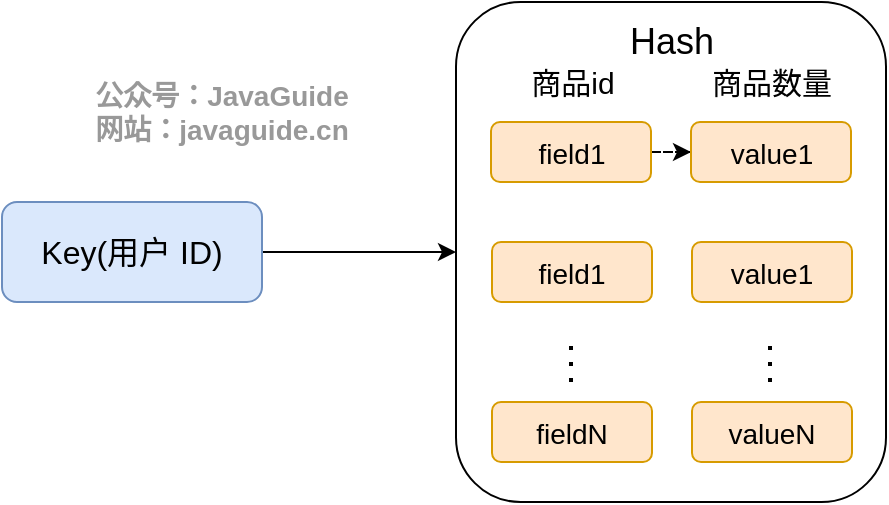 <mxfile version="13.4.5" type="device"><diagram id="zvpmkeUbgDTEqZiocdNx" name="Page-1"><mxGraphModel dx="1106" dy="997" grid="1" gridSize="10" guides="1" tooltips="1" connect="1" arrows="1" fold="1" page="1" pageScale="1" pageWidth="1169" pageHeight="1654" math="0" shadow="0"><root><mxCell id="0"/><mxCell id="1" parent="0"/><mxCell id="kzDtTstnIXXq8OMf2sDZ-15" style="edgeStyle=orthogonalEdgeStyle;rounded=0;orthogonalLoop=1;jettySize=auto;html=1;entryX=0;entryY=0.5;entryDx=0;entryDy=0;fontSize=18;" edge="1" parent="1" source="kzDtTstnIXXq8OMf2sDZ-3" target="kzDtTstnIXXq8OMf2sDZ-4"><mxGeometry relative="1" as="geometry"/></mxCell><mxCell id="kzDtTstnIXXq8OMf2sDZ-3" value="Key(用户 ID)" style="rounded=1;whiteSpace=wrap;html=1;fillColor=#dae8fc;strokeColor=#6c8ebf;fontSize=16;" vertex="1" parent="1"><mxGeometry x="250" y="430" width="130" height="50" as="geometry"/></mxCell><mxCell id="kzDtTstnIXXq8OMf2sDZ-4" value="" style="rounded=1;whiteSpace=wrap;html=1;fontSize=16;" vertex="1" parent="1"><mxGeometry x="477" y="330" width="215" height="250" as="geometry"/></mxCell><mxCell id="kzDtTstnIXXq8OMf2sDZ-5" value="Hash" style="text;html=1;strokeColor=none;fillColor=none;align=center;verticalAlign=middle;whiteSpace=wrap;rounded=0;fontSize=18;" vertex="1" parent="1"><mxGeometry x="565" y="340" width="40" height="20" as="geometry"/></mxCell><mxCell id="kzDtTstnIXXq8OMf2sDZ-8" style="edgeStyle=orthogonalEdgeStyle;rounded=0;orthogonalLoop=1;jettySize=auto;html=1;entryX=0;entryY=0.5;entryDx=0;entryDy=0;fontSize=18;dashed=1;" edge="1" parent="1" source="kzDtTstnIXXq8OMf2sDZ-6" target="kzDtTstnIXXq8OMf2sDZ-7"><mxGeometry relative="1" as="geometry"/></mxCell><mxCell id="kzDtTstnIXXq8OMf2sDZ-6" value="&lt;font style=&quot;font-size: 14px&quot;&gt;field1&lt;/font&gt;" style="rounded=1;whiteSpace=wrap;html=1;fillColor=#ffe6cc;strokeColor=#d79b00;fontSize=16;" vertex="1" parent="1"><mxGeometry x="494.5" y="390" width="80" height="30" as="geometry"/></mxCell><mxCell id="kzDtTstnIXXq8OMf2sDZ-7" value="&lt;font style=&quot;font-size: 14px&quot;&gt;value1&lt;/font&gt;" style="rounded=1;whiteSpace=wrap;html=1;fillColor=#ffe6cc;strokeColor=#d79b00;fontSize=16;" vertex="1" parent="1"><mxGeometry x="594.5" y="390" width="80" height="30" as="geometry"/></mxCell><mxCell id="kzDtTstnIXXq8OMf2sDZ-9" value="&lt;font style=&quot;font-size: 14px&quot;&gt;field1&lt;/font&gt;" style="rounded=1;whiteSpace=wrap;html=1;fillColor=#ffe6cc;strokeColor=#d79b00;fontSize=16;" vertex="1" parent="1"><mxGeometry x="495" y="450" width="80" height="30" as="geometry"/></mxCell><mxCell id="kzDtTstnIXXq8OMf2sDZ-10" value="&lt;font style=&quot;font-size: 14px&quot;&gt;value1&lt;/font&gt;" style="rounded=1;whiteSpace=wrap;html=1;fillColor=#ffe6cc;strokeColor=#d79b00;fontSize=16;" vertex="1" parent="1"><mxGeometry x="595" y="450" width="80" height="30" as="geometry"/></mxCell><mxCell id="kzDtTstnIXXq8OMf2sDZ-11" value="&lt;font style=&quot;font-size: 14px&quot;&gt;fieldN&lt;/font&gt;" style="rounded=1;whiteSpace=wrap;html=1;fillColor=#ffe6cc;strokeColor=#d79b00;fontSize=16;" vertex="1" parent="1"><mxGeometry x="495" y="530" width="80" height="30" as="geometry"/></mxCell><mxCell id="kzDtTstnIXXq8OMf2sDZ-12" value="&lt;font style=&quot;font-size: 14px&quot;&gt;valueN&lt;/font&gt;" style="rounded=1;whiteSpace=wrap;html=1;fillColor=#ffe6cc;strokeColor=#d79b00;fontSize=16;" vertex="1" parent="1"><mxGeometry x="595" y="530" width="80" height="30" as="geometry"/></mxCell><mxCell id="kzDtTstnIXXq8OMf2sDZ-13" value="" style="endArrow=none;dashed=1;html=1;dashPattern=1 3;strokeWidth=2;fontSize=18;" edge="1" parent="1"><mxGeometry width="50" height="50" relative="1" as="geometry"><mxPoint x="534.5" y="520" as="sourcePoint"/><mxPoint x="534.5" y="500" as="targetPoint"/></mxGeometry></mxCell><mxCell id="kzDtTstnIXXq8OMf2sDZ-14" value="" style="endArrow=none;dashed=1;html=1;dashPattern=1 3;strokeWidth=2;fontSize=18;" edge="1" parent="1"><mxGeometry width="50" height="50" relative="1" as="geometry"><mxPoint x="634" y="520" as="sourcePoint"/><mxPoint x="634" y="500" as="targetPoint"/></mxGeometry></mxCell><mxCell id="kzDtTstnIXXq8OMf2sDZ-16" value="商品id" style="text;html=1;strokeColor=none;fillColor=none;align=center;verticalAlign=middle;whiteSpace=wrap;rounded=0;fontSize=15;" vertex="1" parent="1"><mxGeometry x="502.5" y="360" width="65" height="20" as="geometry"/></mxCell><mxCell id="kzDtTstnIXXq8OMf2sDZ-17" value="商品数量" style="text;html=1;strokeColor=none;fillColor=none;align=center;verticalAlign=middle;whiteSpace=wrap;rounded=0;fontSize=15;" vertex="1" parent="1"><mxGeometry x="596" y="360" width="78" height="20" as="geometry"/></mxCell><mxCell id="kzDtTstnIXXq8OMf2sDZ-18" value="&lt;font style=&quot;font-size: 14px&quot;&gt;&lt;b&gt;公众号：JavaGuide&lt;br style=&quot;font-size: 14px&quot;&gt;网站：javaguide.cn&lt;/b&gt;&lt;/font&gt;" style="text;html=1;strokeColor=none;fillColor=none;align=center;verticalAlign=middle;whiteSpace=wrap;rounded=0;labelBackgroundColor=none;fontSize=14;rotation=0;sketch=0;shadow=0;fontColor=#999999;" vertex="1" parent="1"><mxGeometry x="270" y="380" width="180" height="10" as="geometry"/></mxCell></root></mxGraphModel></diagram></mxfile>